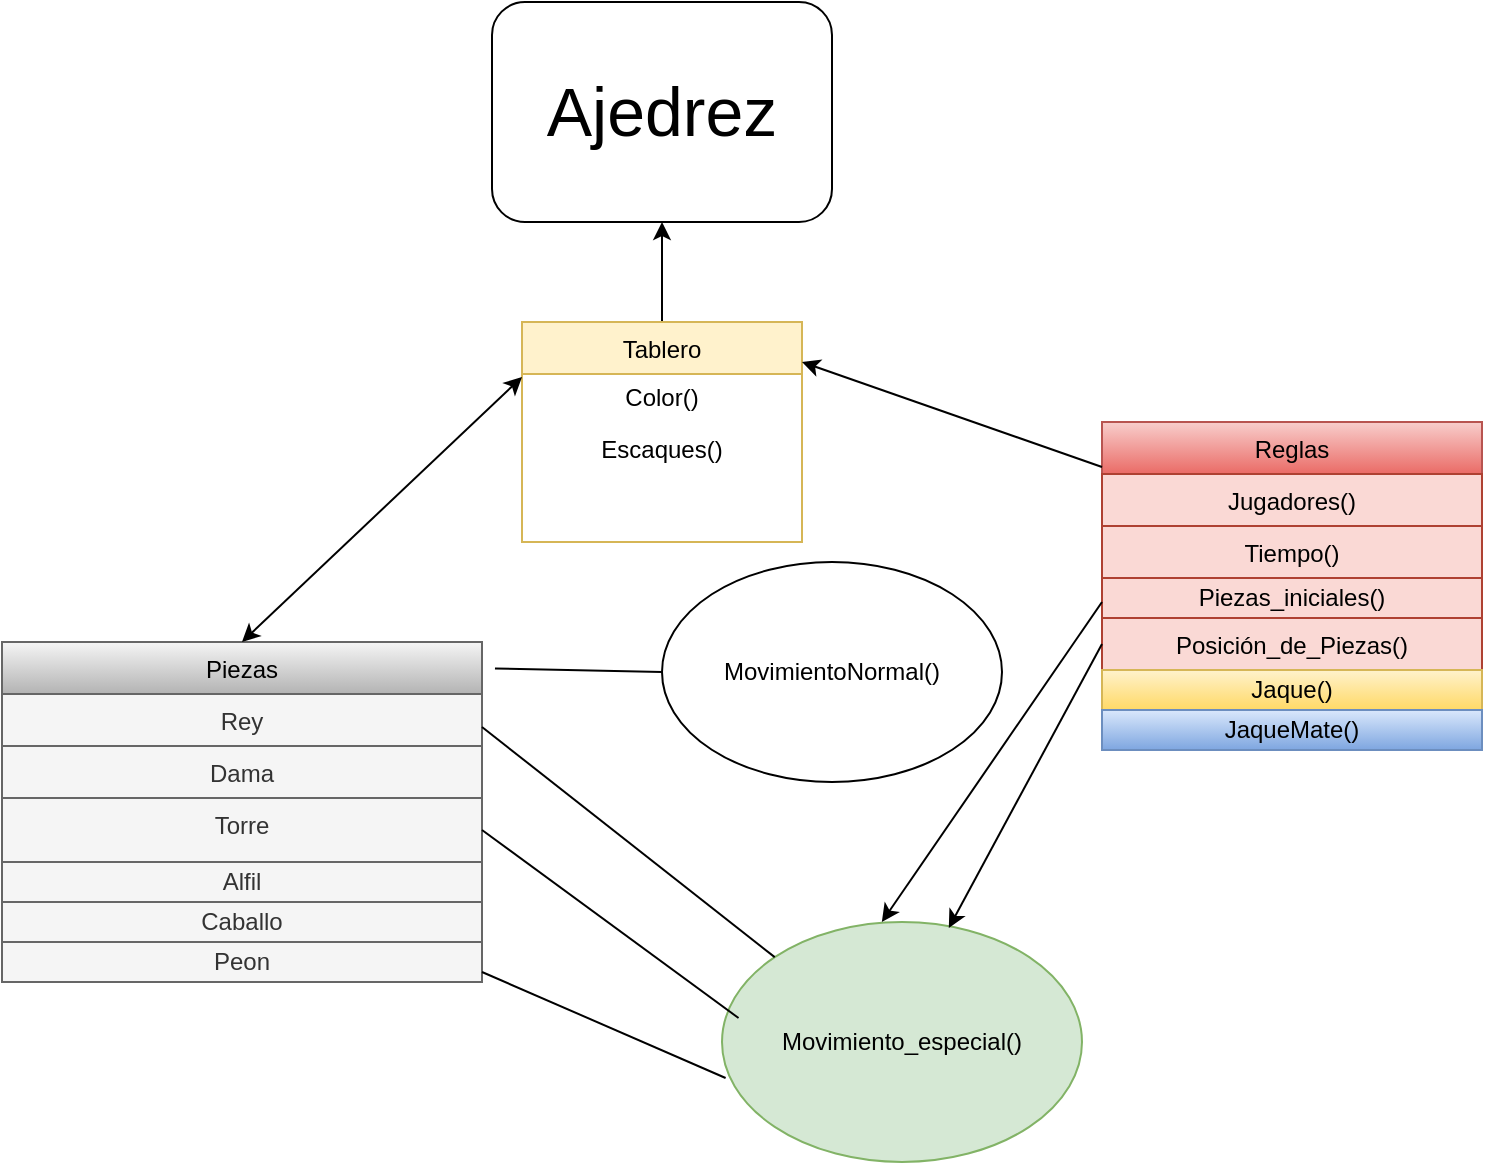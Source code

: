 <mxfile version="14.8.3" type="github">
  <diagram id="cTlmoIHEBqSvZeABo3dK" name="Page-1">
    <mxGraphModel dx="782" dy="1637" grid="1" gridSize="10" guides="1" tooltips="1" connect="1" arrows="1" fold="1" page="1" pageScale="1" pageWidth="827" pageHeight="1169" math="0" shadow="0">
      <root>
        <mxCell id="0" />
        <mxCell id="1" parent="0" />
        <mxCell id="rzSTGxsSWVmoRcj62kZP-4" value="Piezas" style="swimlane;fontStyle=0;childLayout=stackLayout;horizontal=1;startSize=26;horizontalStack=0;resizeParent=1;resizeParentMax=0;resizeLast=0;collapsible=1;marginBottom=0;fillColor=#f5f5f5;strokeColor=#666666;gradientColor=#b3b3b3;" parent="1" vertex="1">
          <mxGeometry x="40" y="-640" width="240" height="170" as="geometry" />
        </mxCell>
        <mxCell id="rzSTGxsSWVmoRcj62kZP-5" value="Rey" style="text;strokeColor=#666666;fillColor=#f5f5f5;align=center;verticalAlign=top;spacingLeft=4;spacingRight=4;overflow=hidden;rotatable=0;points=[[0,0.5],[1,0.5]];portConstraint=eastwest;fontColor=#333333;" parent="rzSTGxsSWVmoRcj62kZP-4" vertex="1">
          <mxGeometry y="26" width="240" height="26" as="geometry" />
        </mxCell>
        <mxCell id="rzSTGxsSWVmoRcj62kZP-6" value="Dama" style="text;strokeColor=#666666;fillColor=#f5f5f5;align=center;verticalAlign=top;spacingLeft=4;spacingRight=4;overflow=hidden;rotatable=0;points=[[0,0.5],[1,0.5]];portConstraint=eastwest;fontColor=#333333;" parent="rzSTGxsSWVmoRcj62kZP-4" vertex="1">
          <mxGeometry y="52" width="240" height="26" as="geometry" />
        </mxCell>
        <mxCell id="rzSTGxsSWVmoRcj62kZP-7" value="Torre" style="text;strokeColor=#666666;fillColor=#f5f5f5;align=center;verticalAlign=top;spacingLeft=4;spacingRight=4;overflow=hidden;rotatable=0;points=[[0,0.5],[1,0.5]];portConstraint=eastwest;fontColor=#333333;" parent="rzSTGxsSWVmoRcj62kZP-4" vertex="1">
          <mxGeometry y="78" width="240" height="32" as="geometry" />
        </mxCell>
        <mxCell id="rzSTGxsSWVmoRcj62kZP-8" value="Alfil" style="text;html=1;strokeColor=#666666;fillColor=#f5f5f5;align=center;verticalAlign=middle;whiteSpace=wrap;rounded=0;fontColor=#333333;" parent="rzSTGxsSWVmoRcj62kZP-4" vertex="1">
          <mxGeometry y="110" width="240" height="20" as="geometry" />
        </mxCell>
        <mxCell id="rzSTGxsSWVmoRcj62kZP-11" value="Caballo" style="text;html=1;strokeColor=#666666;fillColor=#f5f5f5;align=center;verticalAlign=middle;whiteSpace=wrap;rounded=0;fontColor=#333333;" parent="rzSTGxsSWVmoRcj62kZP-4" vertex="1">
          <mxGeometry y="130" width="240" height="20" as="geometry" />
        </mxCell>
        <mxCell id="rzSTGxsSWVmoRcj62kZP-12" value="Peon" style="text;html=1;strokeColor=#666666;fillColor=#f5f5f5;align=center;verticalAlign=middle;whiteSpace=wrap;rounded=0;fontColor=#333333;" parent="rzSTGxsSWVmoRcj62kZP-4" vertex="1">
          <mxGeometry y="150" width="240" height="20" as="geometry" />
        </mxCell>
        <mxCell id="rzSTGxsSWVmoRcj62kZP-58" value="" style="edgeStyle=orthogonalEdgeStyle;rounded=0;orthogonalLoop=1;jettySize=auto;html=1;" parent="1" source="rzSTGxsSWVmoRcj62kZP-17" target="rzSTGxsSWVmoRcj62kZP-57" edge="1">
          <mxGeometry relative="1" as="geometry" />
        </mxCell>
        <mxCell id="rzSTGxsSWVmoRcj62kZP-17" value="Tablero" style="swimlane;fontStyle=0;childLayout=stackLayout;horizontal=1;startSize=26;horizontalStack=0;resizeParent=1;resizeParentMax=0;resizeLast=0;collapsible=1;marginBottom=0;align=center;fillColor=#fff2cc;strokeColor=#d6b656;" parent="1" vertex="1">
          <mxGeometry x="300" y="-800" width="140" height="110" as="geometry" />
        </mxCell>
        <mxCell id="rzSTGxsSWVmoRcj62kZP-56" value="Color()" style="text;html=1;strokeColor=none;fillColor=none;align=center;verticalAlign=middle;whiteSpace=wrap;rounded=0;" parent="rzSTGxsSWVmoRcj62kZP-17" vertex="1">
          <mxGeometry y="26" width="140" height="24" as="geometry" />
        </mxCell>
        <mxCell id="rzSTGxsSWVmoRcj62kZP-18" value="Escaques()" style="text;strokeColor=none;fillColor=none;align=center;verticalAlign=top;spacingLeft=4;spacingRight=4;overflow=hidden;rotatable=0;points=[[0,0.5],[1,0.5]];portConstraint=eastwest;" parent="rzSTGxsSWVmoRcj62kZP-17" vertex="1">
          <mxGeometry y="50" width="140" height="60" as="geometry" />
        </mxCell>
        <mxCell id="rzSTGxsSWVmoRcj62kZP-34" value="MovimientoNormal()" style="ellipse;whiteSpace=wrap;html=1;gradientColor=#FFFFFF;align=center;" parent="1" vertex="1">
          <mxGeometry x="370" y="-680" width="170" height="110" as="geometry" />
        </mxCell>
        <mxCell id="rzSTGxsSWVmoRcj62kZP-36" value="Movimiento_especial()" style="ellipse;whiteSpace=wrap;html=1;align=center;labelBackgroundColor=none;fillColor=#d5e8d4;strokeColor=#82b366;" parent="1" vertex="1">
          <mxGeometry x="400" y="-500" width="180" height="120" as="geometry" />
        </mxCell>
        <mxCell id="rzSTGxsSWVmoRcj62kZP-46" value="" style="endArrow=none;html=1;exitX=1.027;exitY=0.078;exitDx=0;exitDy=0;exitPerimeter=0;entryX=0;entryY=0.5;entryDx=0;entryDy=0;" parent="1" source="rzSTGxsSWVmoRcj62kZP-4" target="rzSTGxsSWVmoRcj62kZP-34" edge="1">
          <mxGeometry width="50" height="50" relative="1" as="geometry">
            <mxPoint x="470" y="-420" as="sourcePoint" />
            <mxPoint x="389" y="-590" as="targetPoint" />
            <Array as="points" />
          </mxGeometry>
        </mxCell>
        <mxCell id="rzSTGxsSWVmoRcj62kZP-47" value="" style="endArrow=none;html=1;exitX=1;exitY=0.75;exitDx=0;exitDy=0;entryX=0.01;entryY=0.65;entryDx=0;entryDy=0;entryPerimeter=0;" parent="1" source="rzSTGxsSWVmoRcj62kZP-12" target="rzSTGxsSWVmoRcj62kZP-36" edge="1">
          <mxGeometry width="50" height="50" relative="1" as="geometry">
            <mxPoint x="470" y="-420" as="sourcePoint" />
            <mxPoint x="520" y="-470" as="targetPoint" />
          </mxGeometry>
        </mxCell>
        <mxCell id="rzSTGxsSWVmoRcj62kZP-48" value="" style="endArrow=none;html=1;exitX=1;exitY=0.25;exitDx=0;exitDy=0;entryX=0;entryY=0;entryDx=0;entryDy=0;" parent="1" source="rzSTGxsSWVmoRcj62kZP-4" target="rzSTGxsSWVmoRcj62kZP-36" edge="1">
          <mxGeometry width="50" height="50" relative="1" as="geometry">
            <mxPoint x="470" y="-420" as="sourcePoint" />
            <mxPoint x="390" y="-520" as="targetPoint" />
          </mxGeometry>
        </mxCell>
        <mxCell id="rzSTGxsSWVmoRcj62kZP-49" value="" style="endArrow=none;html=1;entryX=0.046;entryY=0.4;entryDx=0;entryDy=0;entryPerimeter=0;exitX=1;exitY=0.5;exitDx=0;exitDy=0;" parent="1" source="rzSTGxsSWVmoRcj62kZP-7" target="rzSTGxsSWVmoRcj62kZP-36" edge="1">
          <mxGeometry width="50" height="50" relative="1" as="geometry">
            <mxPoint x="280" y="-510" as="sourcePoint" />
            <mxPoint x="520" y="-470" as="targetPoint" />
          </mxGeometry>
        </mxCell>
        <mxCell id="rzSTGxsSWVmoRcj62kZP-50" value="" style="endArrow=classic;startArrow=classic;html=1;exitX=0.5;exitY=0;exitDx=0;exitDy=0;entryX=0;entryY=0.25;entryDx=0;entryDy=0;" parent="1" source="rzSTGxsSWVmoRcj62kZP-4" target="rzSTGxsSWVmoRcj62kZP-17" edge="1">
          <mxGeometry width="50" height="50" relative="1" as="geometry">
            <mxPoint x="470" y="-500" as="sourcePoint" />
            <mxPoint x="520" y="-550" as="targetPoint" />
          </mxGeometry>
        </mxCell>
        <mxCell id="rzSTGxsSWVmoRcj62kZP-52" value="Reglas" style="swimlane;fontStyle=0;childLayout=stackLayout;horizontal=1;startSize=26;horizontalStack=0;resizeParent=1;resizeParentMax=0;resizeLast=0;collapsible=1;marginBottom=0;align=center;fillColor=#f8cecc;strokeColor=#b85450;gradientColor=#ea6b66;" parent="1" vertex="1">
          <mxGeometry x="590" y="-750" width="190" height="164" as="geometry" />
        </mxCell>
        <mxCell id="rzSTGxsSWVmoRcj62kZP-53" value="Jugadores()" style="text;strokeColor=#ae4132;fillColor=#fad9d5;align=center;verticalAlign=top;spacingLeft=4;spacingRight=4;overflow=hidden;rotatable=0;points=[[0,0.5],[1,0.5]];portConstraint=eastwest;" parent="rzSTGxsSWVmoRcj62kZP-52" vertex="1">
          <mxGeometry y="26" width="190" height="26" as="geometry" />
        </mxCell>
        <mxCell id="rzSTGxsSWVmoRcj62kZP-54" value="Tiempo()" style="text;strokeColor=#ae4132;fillColor=#fad9d5;align=center;verticalAlign=top;spacingLeft=4;spacingRight=4;overflow=hidden;rotatable=0;points=[[0,0.5],[1,0.5]];portConstraint=eastwest;" parent="rzSTGxsSWVmoRcj62kZP-52" vertex="1">
          <mxGeometry y="52" width="190" height="26" as="geometry" />
        </mxCell>
        <mxCell id="9tEFEahU2N56yedUpsT7-1" value="Piezas_iniciales()" style="text;html=1;strokeColor=#ae4132;fillColor=#fad9d5;align=center;verticalAlign=middle;whiteSpace=wrap;rounded=0;" parent="rzSTGxsSWVmoRcj62kZP-52" vertex="1">
          <mxGeometry y="78" width="190" height="20" as="geometry" />
        </mxCell>
        <mxCell id="rzSTGxsSWVmoRcj62kZP-55" value="Posición_de_Piezas()" style="text;strokeColor=#ae4132;fillColor=#fad9d5;align=center;verticalAlign=top;spacingLeft=4;spacingRight=4;overflow=hidden;rotatable=0;points=[[0,0.5],[1,0.5]];portConstraint=eastwest;" parent="rzSTGxsSWVmoRcj62kZP-52" vertex="1">
          <mxGeometry y="98" width="190" height="26" as="geometry" />
        </mxCell>
        <mxCell id="RVCNY8Yu_qI7PPON9Qj--2" value="Jaque()" style="text;html=1;strokeColor=#d6b656;fillColor=#fff2cc;align=center;verticalAlign=middle;whiteSpace=wrap;rounded=0;labelBackgroundColor=none;gradientColor=#ffd966;" parent="rzSTGxsSWVmoRcj62kZP-52" vertex="1">
          <mxGeometry y="124" width="190" height="20" as="geometry" />
        </mxCell>
        <mxCell id="RVCNY8Yu_qI7PPON9Qj--3" value="JaqueMate()" style="text;html=1;strokeColor=#6c8ebf;fillColor=#dae8fc;align=center;verticalAlign=middle;whiteSpace=wrap;rounded=0;labelBackgroundColor=none;gradientColor=#7ea6e0;" parent="rzSTGxsSWVmoRcj62kZP-52" vertex="1">
          <mxGeometry y="144" width="190" height="20" as="geometry" />
        </mxCell>
        <mxCell id="rzSTGxsSWVmoRcj62kZP-57" value="&lt;font style=&quot;font-size: 34px&quot;&gt;Ajedrez&lt;/font&gt;" style="rounded=1;whiteSpace=wrap;html=1;gradientColor=#FFFFFF;align=center;" parent="1" vertex="1">
          <mxGeometry x="285" y="-960" width="170" height="110" as="geometry" />
        </mxCell>
        <mxCell id="9tEFEahU2N56yedUpsT7-2" value="" style="endArrow=classic;html=1;entryX=1;entryY=0.182;entryDx=0;entryDy=0;entryPerimeter=0;exitX=0;exitY=0.137;exitDx=0;exitDy=0;exitPerimeter=0;" parent="1" source="rzSTGxsSWVmoRcj62kZP-52" target="rzSTGxsSWVmoRcj62kZP-17" edge="1">
          <mxGeometry width="50" height="50" relative="1" as="geometry">
            <mxPoint x="460" y="-610" as="sourcePoint" />
            <mxPoint x="510" y="-660" as="targetPoint" />
          </mxGeometry>
        </mxCell>
        <mxCell id="Bko8uKeELT7BKK-rciI3-1" value="" style="endArrow=classic;html=1;entryX=0.63;entryY=0.025;entryDx=0;entryDy=0;entryPerimeter=0;exitX=0;exitY=0.5;exitDx=0;exitDy=0;" edge="1" parent="1" source="rzSTGxsSWVmoRcj62kZP-55" target="rzSTGxsSWVmoRcj62kZP-36">
          <mxGeometry width="50" height="50" relative="1" as="geometry">
            <mxPoint x="380" y="-530" as="sourcePoint" />
            <mxPoint x="430" y="-580" as="targetPoint" />
          </mxGeometry>
        </mxCell>
        <mxCell id="Bko8uKeELT7BKK-rciI3-2" value="" style="endArrow=classic;html=1;entryX=0.444;entryY=0;entryDx=0;entryDy=0;entryPerimeter=0;" edge="1" parent="1" target="rzSTGxsSWVmoRcj62kZP-36">
          <mxGeometry width="50" height="50" relative="1" as="geometry">
            <mxPoint x="590" y="-660" as="sourcePoint" />
            <mxPoint x="430" y="-580" as="targetPoint" />
          </mxGeometry>
        </mxCell>
      </root>
    </mxGraphModel>
  </diagram>
</mxfile>
